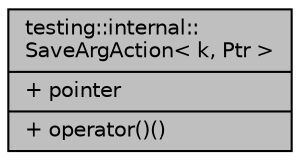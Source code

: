 digraph "testing::internal::SaveArgAction&lt; k, Ptr &gt;"
{
 // INTERACTIVE_SVG=YES
 // LATEX_PDF_SIZE
  edge [fontname="Helvetica",fontsize="10",labelfontname="Helvetica",labelfontsize="10"];
  node [fontname="Helvetica",fontsize="10",shape=record];
  Node1 [label="{testing::internal::\lSaveArgAction\< k, Ptr \>\n|+ pointer\l|+ operator()()\l}",height=0.2,width=0.4,color="black", fillcolor="grey75", style="filled", fontcolor="black",tooltip=" "];
}
